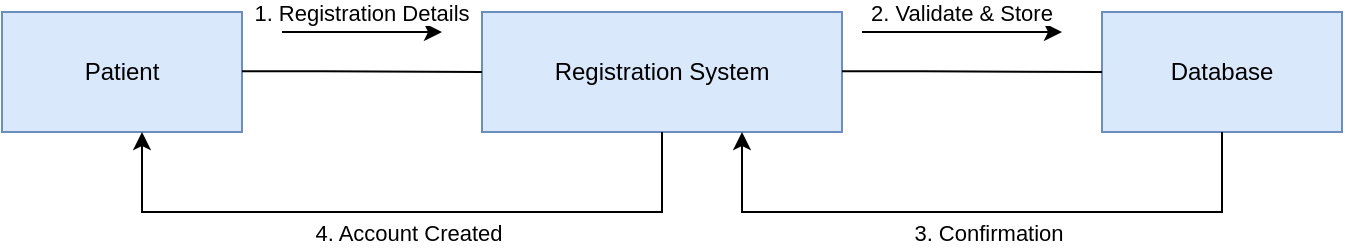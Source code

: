 <mxfile version="24.7.17">
  <diagram name="Page-1" id="9Ae5RRKUads0vfHu0703">
    <mxGraphModel dx="1114" dy="558" grid="1" gridSize="10" guides="1" tooltips="1" connect="1" arrows="1" fold="1" page="1" pageScale="1" pageWidth="850" pageHeight="1100" math="0" shadow="0">
      <root>
        <mxCell id="0" />
        <mxCell id="1" parent="0" />
        <mxCell id="pmcX_HDRGR7efQEYhfA3-1" value="Patient" style="rounded=0;whiteSpace=wrap;html=1;fillColor=#dae8fc;strokeColor=#6c8ebf;" vertex="1" parent="1">
          <mxGeometry x="60" y="220" width="120" height="60" as="geometry" />
        </mxCell>
        <mxCell id="pmcX_HDRGR7efQEYhfA3-2" value="Registration System" style="rounded=0;whiteSpace=wrap;html=1;fillColor=#dae8fc;strokeColor=#6c8ebf;" vertex="1" parent="1">
          <mxGeometry x="300" y="220" width="180" height="60" as="geometry" />
        </mxCell>
        <mxCell id="pmcX_HDRGR7efQEYhfA3-3" value="Database" style="rounded=0;whiteSpace=wrap;html=1;fillColor=#dae8fc;strokeColor=#6c8ebf;" vertex="1" parent="1">
          <mxGeometry x="610" y="220" width="120" height="60" as="geometry" />
        </mxCell>
        <mxCell id="pmcX_HDRGR7efQEYhfA3-4" value="1. Registration Details" style="edgeStyle=orthogonalEdgeStyle;rounded=0;orthogonalLoop=1;" edge="1" parent="1">
          <mxGeometry x="-0.0" y="10" relative="1" as="geometry">
            <Array as="points">
              <mxPoint x="260" y="230" />
              <mxPoint x="260" y="230" />
            </Array>
            <mxPoint as="offset" />
            <mxPoint x="200" y="230" as="sourcePoint" />
            <mxPoint x="280" y="230" as="targetPoint" />
          </mxGeometry>
        </mxCell>
        <mxCell id="pmcX_HDRGR7efQEYhfA3-5" value="2. Validate &amp; Store" style="edgeStyle=orthogonalEdgeStyle;rounded=0;orthogonalLoop=1;" edge="1" parent="1">
          <mxGeometry x="-0.0" y="10" relative="1" as="geometry">
            <mxPoint as="offset" />
            <mxPoint x="490" y="230" as="sourcePoint" />
            <mxPoint x="590" y="230.034" as="targetPoint" />
          </mxGeometry>
        </mxCell>
        <mxCell id="pmcX_HDRGR7efQEYhfA3-6" value="3. Confirmation" style="edgeStyle=orthogonalEdgeStyle;rounded=0;orthogonalLoop=1;" edge="1" parent="1" source="pmcX_HDRGR7efQEYhfA3-3">
          <mxGeometry x="-0.022" y="10" relative="1" as="geometry">
            <mxPoint x="690" y="290" as="sourcePoint" />
            <mxPoint x="430" y="280" as="targetPoint" />
            <Array as="points">
              <mxPoint x="670" y="320" />
              <mxPoint x="430" y="320" />
            </Array>
            <mxPoint as="offset" />
          </mxGeometry>
        </mxCell>
        <mxCell id="pmcX_HDRGR7efQEYhfA3-7" value="4. Account Created" style="edgeStyle=orthogonalEdgeStyle;rounded=0;orthogonalLoop=1;" edge="1" parent="1" source="pmcX_HDRGR7efQEYhfA3-2" target="pmcX_HDRGR7efQEYhfA3-1">
          <mxGeometry x="-0.022" y="10" relative="1" as="geometry">
            <Array as="points">
              <mxPoint x="390" y="320" />
              <mxPoint x="130" y="320" />
            </Array>
            <mxPoint as="offset" />
          </mxGeometry>
        </mxCell>
        <mxCell id="pmcX_HDRGR7efQEYhfA3-8" value="" style="endArrow=none;html=1;rounded=0;entryX=0;entryY=0.5;entryDx=0;entryDy=0;" edge="1" parent="1" target="pmcX_HDRGR7efQEYhfA3-2">
          <mxGeometry width="50" height="50" relative="1" as="geometry">
            <mxPoint x="180" y="249.66" as="sourcePoint" />
            <mxPoint x="250" y="249.66" as="targetPoint" />
            <Array as="points">
              <mxPoint x="220" y="249.66" />
            </Array>
          </mxGeometry>
        </mxCell>
        <mxCell id="pmcX_HDRGR7efQEYhfA3-9" value="" style="endArrow=none;html=1;rounded=0;entryX=0;entryY=0.5;entryDx=0;entryDy=0;" edge="1" parent="1" target="pmcX_HDRGR7efQEYhfA3-3">
          <mxGeometry width="50" height="50" relative="1" as="geometry">
            <mxPoint x="480" y="249.66" as="sourcePoint" />
            <mxPoint x="600" y="250.0" as="targetPoint" />
            <Array as="points">
              <mxPoint x="520" y="249.66" />
            </Array>
          </mxGeometry>
        </mxCell>
      </root>
    </mxGraphModel>
  </diagram>
</mxfile>
